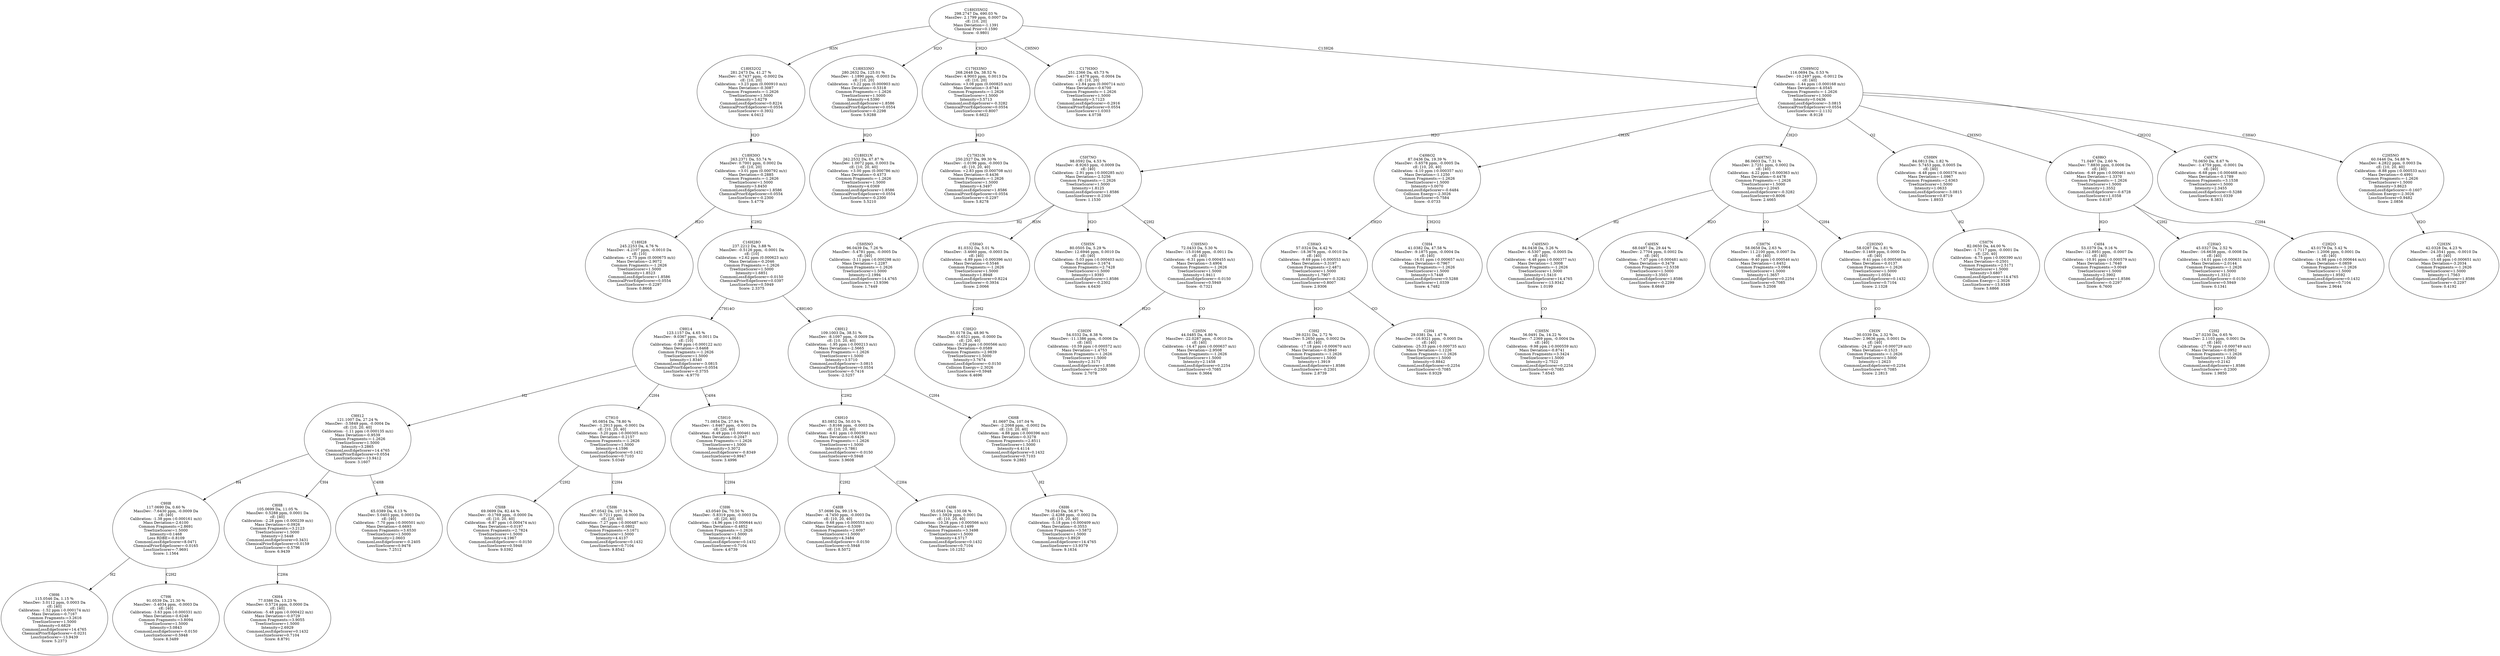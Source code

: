 strict digraph {
v1 [label="C18H28\n245.2253 Da, 4.76 %\nMassDev: -4.2107 ppm, -0.0010 Da\ncE: [10]\nCalibration: +2.75 ppm (0.000675 m/z)\nMass Deviation=-2.9072\nCommon Fragments:=-1.2626\nTreeSizeScorer=1.5000\nIntensity=1.8523\nCommonLossEdgeScorer=1.8586\nChemicalPriorEdgeScorer=0.0554\nLossSizeScorer=-0.2297\nScore: 0.8668"];
v2 [label="C9H6\n115.0546 Da, 1.15 %\nMassDev: 3.0112 ppm, 0.0003 Da\ncE: [40]\nCalibration: -1.52 ppm (-0.000174 m/z)\nMass Deviation=-0.7167\nCommon Fragments:=3.2616\nTreeSizeScorer=1.5000\nIntensity=0.6829\nCommonLossEdgeScorer=14.4765\nChemicalPriorEdgeScorer=-0.0231\nLossSizeScorer=-13.9439\nScore: 5.2373"];
v3 [label="C7H6\n91.0539 Da, 21.30 %\nMassDev: -3.4034 ppm, -0.0003 Da\ncE: [40]\nCalibration: -3.63 ppm (-0.000331 m/z)\nMass Deviation=-0.6248\nCommon Fragments:=3.8094\nTreeSizeScorer=1.5000\nIntensity=3.0843\nCommonLossEdgeScorer=-0.0150\nLossSizeScorer=0.5948\nScore: 8.3489"];
v4 [label="C9H8\n117.0690 Da, 0.60 %\nMassDev: -7.6430 ppm, -0.0009 Da\ncE: [40]\nCalibration: -1.38 ppm (-0.000161 m/z)\nMass Deviation=-2.6100\nCommon Fragments:=2.8691\nTreeSizeScorer=1.5000\nIntensity=0.1468\nLoss RDBE=-0.8109\nCommonLossEdgeScorer=8.0471\nChemicalPriorEdgeScorer=-0.0165\nLossSizeScorer=-7.9691\nScore: 1.1564"];
v5 [label="C6H4\n77.0386 Da, 13.23 %\nMassDev: 0.5724 ppm, 0.0000 Da\ncE: [40]\nCalibration: -5.48 ppm (-0.000422 m/z)\nMass Deviation=-0.0729\nCommon Fragments:=3.9055\nTreeSizeScorer=1.5000\nIntensity=2.6929\nCommonLossEdgeScorer=0.1432\nLossSizeScorer=0.7104\nScore: 8.8791"];
v6 [label="C8H8\n105.0699 Da, 11.05 %\nMassDev: 0.5288 ppm, 0.0001 Da\ncE: [40]\nCalibration: -2.28 ppm (-0.000239 m/z)\nMass Deviation=-0.0926\nCommon Fragments:=3.2123\nTreeSizeScorer=1.5000\nIntensity=2.5448\nCommonLossEdgeScorer=0.3431\nChemicalPriorEdgeScorer=0.0159\nLossSizeScorer=-0.5796\nScore: 6.9439"];
v7 [label="C5H4\n65.0389 Da, 6.13 %\nMassDev: 5.0403 ppm, 0.0003 Da\ncE: [40]\nCalibration: -7.70 ppm (-0.000501 m/z)\nMass Deviation=-0.6693\nCommon Fragments:=3.6530\nTreeSizeScorer=1.5000\nIntensity=2.0603\nCommonLossEdgeScorer=-0.2405\nLossSizeScorer=0.9478\nScore: 7.2512"];
v8 [label="C9H12\n121.1007 Da, 27.24 %\nMassDev: -3.5849 ppm, -0.0004 Da\ncE: [10, 20, 40]\nCalibration: -1.11 ppm (-0.000135 m/z)\nMass Deviation=-0.9539\nCommon Fragments:=-1.2626\nTreeSizeScorer=1.5000\nIntensity=3.2865\nCommonLossEdgeScorer=14.4765\nChemicalPriorEdgeScorer=0.0554\nLossSizeScorer=-13.9412\nScore: 3.1607"];
v9 [label="C5H8\n69.0699 Da, 82.44 %\nMassDev: -0.1769 ppm, -0.0000 Da\ncE: [10, 20, 40]\nCalibration: -6.87 ppm (-0.000474 m/z)\nMass Deviation=-0.0197\nCommon Fragments:=2.7824\nTreeSizeScorer=1.5000\nIntensity=4.1967\nCommonLossEdgeScorer=-0.0150\nLossSizeScorer=0.5948\nScore: 9.0392"];
v10 [label="C5H6\n67.0542 Da, 107.34 %\nMassDev: -0.7211 ppm, -0.0000 Da\ncE: [20, 40]\nCalibration: -7.27 ppm (-0.000487 m/z)\nMass Deviation=-0.0802\nCommon Fragments:=3.1671\nTreeSizeScorer=1.5000\nIntensity=4.4137\nCommonLossEdgeScorer=0.1432\nLossSizeScorer=0.7104\nScore: 9.8542"];
v11 [label="C7H10\n95.0854 Da, 78.80 %\nMassDev: -1.2913 ppm, -0.0001 Da\ncE: [10, 20, 40]\nCalibration: -3.20 ppm (-0.000305 m/z)\nMass Deviation=-0.2157\nCommon Fragments:=-1.2626\nTreeSizeScorer=1.5000\nIntensity=4.1596\nCommonLossEdgeScorer=0.1432\nLossSizeScorer=0.7103\nScore: 5.0349"];
v12 [label="C3H6\n43.0540 Da, 70.50 %\nMassDev: -5.8319 ppm, -0.0003 Da\ncE: [20, 40]\nCalibration: -14.96 ppm (-0.000644 m/z)\nMass Deviation=-0.4852\nCommon Fragments:=-1.2626\nTreeSizeScorer=1.5000\nIntensity=4.0681\nCommonLossEdgeScorer=0.1432\nLossSizeScorer=0.7104\nScore: 4.6739"];
v13 [label="C5H10\n71.0854 Da, 27.94 %\nMassDev: -1.6467 ppm, -0.0001 Da\ncE: [20, 40]\nCalibration: -6.49 ppm (-0.000461 m/z)\nMass Deviation=-0.2047\nCommon Fragments:=-1.2626\nTreeSizeScorer=1.5000\nIntensity=3.3072\nCommonLossEdgeScorer=-0.8349\nLossSizeScorer=0.9947\nScore: 3.4996"];
v14 [label="C9H14\n123.1157 Da, 4.65 %\nMassDev: -9.0367 ppm, -0.0011 Da\ncE: [10]\nCalibration: -0.99 ppm (-0.000122 m/z)\nMass Deviation=-3.6468\nCommon Fragments:=-1.2626\nTreeSizeScorer=1.5000\nIntensity=1.8340\nCommonLossEdgeScorer=-3.0815\nChemicalPriorEdgeScorer=0.0554\nLossSizeScorer=-0.3755\nScore: -4.9770"];
v15 [label="C4H8\n57.0696 Da, 99.15 %\nMassDev: -4.7450 ppm, -0.0003 Da\ncE: [10, 20, 40]\nCalibration: -9.68 ppm (-0.000553 m/z)\nMass Deviation=-0.5309\nCommon Fragments:=2.6097\nTreeSizeScorer=1.5000\nIntensity=4.3484\nCommonLossEdgeScorer=-0.0150\nLossSizeScorer=0.5948\nScore: 8.5072"];
v16 [label="C4H6\n55.0543 Da, 130.08 %\nMassDev: 1.5929 ppm, 0.0001 Da\ncE: [10, 20, 40]\nCalibration: -10.28 ppm (-0.000566 m/z)\nMass Deviation=-0.1499\nCommon Fragments:=3.3498\nTreeSizeScorer=1.5000\nIntensity=4.5717\nCommonLossEdgeScorer=0.1432\nLossSizeScorer=0.7104\nScore: 10.1252"];
v17 [label="C6H10\n83.0852 Da, 50.03 %\nMassDev: -3.8166 ppm, -0.0003 Da\ncE: [10, 20, 40]\nCalibration: -4.61 ppm (-0.000383 m/z)\nMass Deviation=-0.6426\nCommon Fragments:=-1.2626\nTreeSizeScorer=1.5000\nIntensity=3.7861\nCommonLossEdgeScorer=-0.0150\nLossSizeScorer=0.5948\nScore: 3.9608"];
v18 [label="C6H6\n79.0540 Da, 56.97 %\nMassDev: -2.4288 ppm, -0.0002 Da\ncE: [10, 20, 40]\nCalibration: -5.18 ppm (-0.000409 m/z)\nMass Deviation=-0.3553\nCommon Fragments:=3.5872\nTreeSizeScorer=1.5000\nIntensity=3.8929\nCommonLossEdgeScorer=14.4765\nLossSizeScorer=-13.9379\nScore: 9.1634"];
v19 [label="C6H8\n81.0697 Da, 107.04 %\nMassDev: -2.2068 ppm, -0.0002 Da\ncE: [10, 20, 40]\nCalibration: -4.88 ppm (-0.000396 m/z)\nMass Deviation=-0.3278\nCommon Fragments:=2.8511\nTreeSizeScorer=1.5000\nIntensity=4.4114\nCommonLossEdgeScorer=0.1432\nLossSizeScorer=0.7103\nScore: 9.2883"];
v20 [label="C8H12\n109.1003 Da, 38.51 %\nMassDev: -8.1097 ppm, -0.0009 Da\ncE: [10, 20, 40]\nCalibration: -1.95 ppm (-0.000213 m/z)\nMass Deviation=-2.5665\nCommon Fragments:=-1.2626\nTreeSizeScorer=1.5000\nIntensity=3.5710\nCommonLossEdgeScorer=-3.0815\nChemicalPriorEdgeScorer=0.0554\nLossSizeScorer=-0.7416\nScore: -2.5257"];
v21 [label="C16H28O\n237.2212 Da, 3.88 %\nMassDev: -0.5126 ppm, -0.0001 Da\ncE: [10]\nCalibration: +2.62 ppm (0.000623 m/z)\nMass Deviation=-0.2046\nCommon Fragments:=-1.2626\nTreeSizeScorer=1.5000\nIntensity=1.6851\nCommonLossEdgeScorer=-0.0150\nChemicalPriorEdgeScorer=0.0397\nLossSizeScorer=0.5949\nScore: 2.3375"];
v22 [label="C18H30O\n263.2371 Da, 53.74 %\nMassDev: 0.7001 ppm, 0.0002 Da\ncE: [10, 20]\nCalibration: +3.01 ppm (0.000792 m/z)\nMass Deviation=-0.2885\nCommon Fragments:=-1.2626\nTreeSizeScorer=1.5000\nIntensity=3.8450\nCommonLossEdgeScorer=1.8586\nChemicalPriorEdgeScorer=0.0554\nLossSizeScorer=-0.2300\nScore: 5.4779"];
v23 [label="C18H32O2\n281.2473 Da, 41.27 %\nMassDev: -0.7437 ppm, -0.0002 Da\ncE: [10, 20]\nCalibration: +3.23 ppm (0.000910 m/z)\nMass Deviation=-0.3087\nCommon Fragments:=-1.2626\nTreeSizeScorer=1.5000\nIntensity=3.6279\nCommonLossEdgeScorer=0.8224\nChemicalPriorEdgeScorer=0.0554\nLossSizeScorer=-0.3932\nScore: 4.0412"];
v24 [label="C18H31N\n262.2532 Da, 67.87 %\nMassDev: 1.0072 ppm, 0.0003 Da\ncE: [10, 20, 40]\nCalibration: +3.00 ppm (0.000786 m/z)\nMass Deviation=-0.4373\nCommon Fragments:=-1.2626\nTreeSizeScorer=1.5000\nIntensity=4.0369\nCommonLossEdgeScorer=1.8586\nChemicalPriorEdgeScorer=0.0554\nLossSizeScorer=-0.2300\nScore: 5.5210"];
v25 [label="C18H33NO\n280.2632 Da, 125.01 %\nMassDev: -1.1890 ppm, -0.0003 Da\ncE: [10, 20]\nCalibration: +3.22 ppm (0.000903 m/z)\nMass Deviation=-0.5318\nCommon Fragments:=-1.2626\nTreeSizeScorer=1.5000\nIntensity=4.5390\nCommonLossEdgeScorer=1.8586\nChemicalPriorEdgeScorer=0.0554\nLossSizeScorer=-0.2298\nScore: 5.9288"];
v26 [label="C17H31N\n250.2527 Da, 99.30 %\nMassDev: -1.0196 ppm, -0.0003 Da\ncE: [10, 20, 40]\nCalibration: +2.83 ppm (0.000708 m/z)\nMass Deviation=-0.4436\nCommon Fragments:=-1.2626\nTreeSizeScorer=1.5000\nIntensity=4.3497\nCommonLossEdgeScorer=1.8586\nChemicalPriorEdgeScorer=0.0554\nLossSizeScorer=-0.2297\nScore: 5.8278"];
v27 [label="C17H33NO\n268.2648 Da, 38.52 %\nMassDev: 4.9003 ppm, 0.0013 Da\ncE: [10, 20]\nCalibration: +3.08 ppm (0.000825 m/z)\nMass Deviation=-3.6744\nCommon Fragments:=-1.2626\nTreeSizeScorer=1.5000\nIntensity=3.5713\nCommonLossEdgeScorer=-0.3282\nChemicalPriorEdgeScorer=0.0554\nLossSizeScorer=0.8007\nScore: 0.6622"];
v28 [label="C17H30O\n251.2366 Da, 45.73 %\nMassDev: -1.4378 ppm, -0.0004 Da\ncE: [10, 20]\nCalibration: +2.84 ppm (0.000714 m/z)\nMass Deviation=-0.6700\nCommon Fragments:=-1.2626\nTreeSizeScorer=1.5000\nIntensity=3.7123\nCommonLossEdgeScorer=-0.2916\nChemicalPriorEdgeScorer=0.0554\nLossSizeScorer=1.0303\nScore: 4.0738"];
v29 [label="C5H5NO\n96.0439 Da, 7.26 %\nMassDev: -5.4781 ppm, -0.0005 Da\ncE: [40]\nCalibration: -3.11 ppm (-0.000298 m/z)\nMass Deviation=-1.2287\nCommon Fragments:=-1.2626\nTreeSizeScorer=1.5000\nIntensity=2.1994\nCommonLossEdgeScorer=14.4765\nLossSizeScorer=-13.9396\nScore: 1.7449"];
v30 [label="C3H2O\n55.0178 Da, 48.90 %\nMassDev: -0.6521 ppm, -0.0000 Da\ncE: [20, 40]\nCalibration: -10.29 ppm (-0.000566 m/z)\nMass Deviation=-0.0589\nCommon Fragments:=2.9839\nTreeSizeScorer=1.5000\nIntensity=3.7674\nCommonLossEdgeScorer=-0.0150\nCollision Energy=-2.3026\nLossSizeScorer=0.5948\nScore: 6.4696"];
v31 [label="C5H4O\n81.0332 Da, 5.01 %\nMassDev: -3.4660 ppm, -0.0003 Da\ncE: [40]\nCalibration: -4.89 ppm (-0.000396 m/z)\nMass Deviation=-0.5546\nCommon Fragments:=-1.2626\nTreeSizeScorer=1.5000\nIntensity=1.8948\nCommonLossEdgeScorer=0.8224\nLossSizeScorer=-0.3934\nScore: 2.0066"];
v32 [label="C5H5N\n80.0505 Da, 5.29 %\nMassDev: 12.6946 ppm, 0.0010 Da\ncE: [40]\nCalibration: -5.03 ppm (-0.000403 m/z)\nMass Deviation=-3.1674\nCommon Fragments:=2.7428\nTreeSizeScorer=1.5000\nIntensity=1.9393\nCommonLossEdgeScorer=1.8586\nLossSizeScorer=-0.2302\nScore: 4.6430"];
v33 [label="C3H3N\n54.0332 Da, 8.38 %\nMassDev: -11.1386 ppm, -0.0006 Da\ncE: [40]\nCalibration: -10.59 ppm (-0.000572 m/z)\nMass Deviation=-1.4753\nCommon Fragments:=-1.2626\nTreeSizeScorer=1.5000\nIntensity=2.3171\nCommonLossEdgeScorer=1.8586\nLossSizeScorer=-0.2300\nScore: 2.7078"];
v34 [label="C2H5N\n44.0485 Da, 6.80 %\nMassDev: -22.0287 ppm, -0.0010 Da\ncE: [40]\nCalibration: -14.47 ppm (-0.000637 m/z)\nMass Deviation=-2.9508\nCommon Fragments:=-1.2626\nTreeSizeScorer=1.5000\nIntensity=2.1458\nCommonLossEdgeScorer=0.2254\nLossSizeScorer=0.7085\nScore: 0.3664"];
v35 [label="C3H5NO\n72.0433 Da, 5.30 %\nMassDev: -15.0166 ppm, -0.0011 Da\ncE: [40]\nCalibration: -6.31 ppm (-0.000455 m/z)\nMass Deviation=-3.4904\nCommon Fragments:=-1.2626\nTreeSizeScorer=1.5000\nIntensity=1.9411\nCommonLossEdgeScorer=-0.0150\nLossSizeScorer=0.5949\nScore: -0.7321"];
v36 [label="C5H7NO\n98.0592 Da, 4.53 %\nMassDev: -8.9263 ppm, -0.0009 Da\ncE: [40]\nCalibration: -2.91 ppm (-0.000285 m/z)\nMass Deviation=-2.5256\nCommon Fragments:=-1.2626\nTreeSizeScorer=1.5000\nIntensity=1.8125\nCommonLossEdgeScorer=1.8586\nLossSizeScorer=-0.2300\nScore: 1.1530"];
v37 [label="C3H2\n39.0231 Da, 2.72 %\nMassDev: 5.2650 ppm, 0.0002 Da\ncE: [40]\nCalibration: -17.18 ppm (-0.000670 m/z)\nMass Deviation=-0.3840\nCommon Fragments:=-1.2626\nTreeSizeScorer=1.5000\nIntensity=1.3919\nCommonLossEdgeScorer=1.8586\nLossSizeScorer=-0.2301\nScore: 2.8739"];
v38 [label="C2H4\n29.0381 Da, 1.47 %\nMassDev: -16.9321 ppm, -0.0005 Da\ncE: [40]\nCalibration: -25.33 ppm (-0.000735 m/z)\nMass Deviation=-1.1226\nCommon Fragments:=-1.2626\nTreeSizeScorer=1.5000\nIntensity=0.8842\nCommonLossEdgeScorer=0.2254\nLossSizeScorer=0.7085\nScore: 0.9329"];
v39 [label="C3H4O\n57.0324 Da, 4.42 %\nMassDev: -18.3676 ppm, -0.0010 Da\ncE: [40]\nCalibration: -9.69 ppm (-0.000553 m/z)\nMass Deviation=-3.3197\nCommon Fragments:=2.4871\nTreeSizeScorer=1.5000\nIntensity=1.7907\nCommonLossEdgeScorer=-0.3282\nLossSizeScorer=0.8007\nScore: 2.9306"];
v40 [label="C3H4\n41.0382 Da, 47.58 %\nMassDev: -9.1875 ppm, -0.0004 Da\ncE: [40]\nCalibration: -16.01 ppm (-0.000657 m/z)\nMass Deviation=-0.7967\nCommon Fragments:=-1.2626\nTreeSizeScorer=1.5000\nIntensity=3.7448\nCommonLossEdgeScorer=0.5288\nLossSizeScorer=1.0339\nScore: 4.7482"];
v41 [label="C4H6O2\n87.0436 Da, 19.39 %\nMassDev: -5.6578 ppm, -0.0005 Da\ncE: [10, 20, 40]\nCalibration: -4.10 ppm (-0.000357 m/z)\nMass Deviation=-1.1250\nCommon Fragments:=-1.2626\nTreeSizeScorer=1.5000\nIntensity=3.0070\nCommonLossEdgeScorer=-0.6484\nCollision Energy=-2.3026\nLossSizeScorer=0.7584\nScore: -0.0733"];
v42 [label="C3H5N\n56.0491 Da, 14.22 %\nMassDev: -7.2369 ppm, -0.0004 Da\ncE: [40]\nCalibration: -9.98 ppm (-0.000559 m/z)\nMass Deviation=-0.8741\nCommon Fragments:=3.3424\nTreeSizeScorer=1.5000\nIntensity=2.7522\nCommonLossEdgeScorer=0.2254\nLossSizeScorer=0.7085\nScore: 7.6545"];
v43 [label="C4H5NO\n84.0438 Da, 3.26 %\nMassDev: -6.5307 ppm, -0.0005 Da\ncE: [40]\nCalibration: -4.48 ppm (-0.000377 m/z)\nMass Deviation=-1.3008\nCommon Fragments:=-1.2626\nTreeSizeScorer=1.5000\nIntensity=1.5410\nCommonLossEdgeScorer=14.4765\nLossSizeScorer=-13.9342\nScore: 1.0199"];
v44 [label="C4H5N\n68.0497 Da, 29.44 %\nMassDev: 2.7704 ppm, 0.0002 Da\ncE: [40]\nCalibration: -7.07 ppm (-0.000481 m/z)\nMass Deviation=-0.3479\nCommon Fragments:=2.5338\nTreeSizeScorer=1.5000\nIntensity=3.3503\nCommonLossEdgeScorer=1.8586\nLossSizeScorer=-0.2299\nScore: 8.6649"];
v45 [label="C3H7N\n58.0658 Da, 2.63 %\nMassDev: 11.2100 ppm, 0.0007 Da\ncE: [40]\nCalibration: -9.40 ppm (-0.000546 m/z)\nMass Deviation=-1.6452\nCommon Fragments:=3.0964\nTreeSizeScorer=1.5000\nIntensity=1.3657\nCommonLossEdgeScorer=0.2254\nLossSizeScorer=0.7085\nScore: 5.2508"];
v46 [label="CH3N\n30.0339 Da, 2.32 %\nMassDev: 2.9636 ppm, 0.0001 Da\ncE: [40]\nCalibration: -24.27 ppm (-0.000729 m/z)\nMass Deviation=-0.1523\nCommon Fragments:=-1.2626\nTreeSizeScorer=1.5000\nIntensity=1.2623\nCommonLossEdgeScorer=0.2254\nLossSizeScorer=0.7085\nScore: 2.2813"];
v47 [label="C2H3NO\n58.0287 Da, 1.81 %\nMassDev: 0.1469 ppm, 0.0000 Da\ncE: [40]\nCalibration: -9.41 ppm (-0.000546 m/z)\nMass Deviation=-0.0137\nCommon Fragments:=-1.2626\nTreeSizeScorer=1.5000\nIntensity=1.0554\nCommonLossEdgeScorer=0.1432\nLossSizeScorer=0.7104\nScore: 2.1328"];
v48 [label="C4H7NO\n86.0603 Da, 7.31 %\nMassDev: 2.7251 ppm, 0.0002 Da\ncE: [40]\nCalibration: -4.22 ppm (-0.000363 m/z)\nMass Deviation=-0.4478\nCommon Fragments:=-1.2626\nTreeSizeScorer=1.5000\nIntensity=2.2045\nCommonLossEdgeScorer=-0.3282\nLossSizeScorer=0.8006\nScore: 2.4665"];
v49 [label="C5H7N\n82.0650 Da, 44.00 %\nMassDev: -1.7117 ppm, -0.0001 Da\ncE: [20, 40]\nCalibration: -4.75 ppm (-0.000390 m/z)\nMass Deviation=-0.2501\nCommon Fragments:=2.5171\nTreeSizeScorer=1.5000\nIntensity=3.6807\nCommonLossEdgeScorer=14.4765\nCollision Energy=-2.3026\nLossSizeScorer=-13.9349\nScore: 5.6866"];
v50 [label="C5H9N\n84.0813 Da, 1.82 %\nMassDev: 5.7453 ppm, 0.0005 Da\ncE: [40]\nCalibration: -4.48 ppm (-0.000376 m/z)\nMass Deviation=-1.0967\nCommon Fragments:=2.6363\nTreeSizeScorer=1.5000\nIntensity=1.0633\nCommonLossEdgeScorer=-3.0815\nLossSizeScorer=0.8719\nScore: 1.8933"];
v51 [label="C4H4\n53.0379 Da, 9.16 %\nMassDev: -12.8951 ppm, -0.0007 Da\ncE: [40]\nCalibration: -10.91 ppm (-0.000579 m/z)\nMass Deviation=-1.7640\nCommon Fragments:=3.0049\nTreeSizeScorer=1.5000\nIntensity=2.3902\nCommonLossEdgeScorer=1.8586\nLossSizeScorer=-0.2297\nScore: 6.7600"];
v52 [label="C2H2\n27.0230 Da, 0.65 %\nMassDev: 2.1103 ppm, 0.0001 Da\ncE: [40]\nCalibration: -27.70 ppm (-0.000749 m/z)\nMass Deviation=-0.0952\nCommon Fragments:=-1.2626\nTreeSizeScorer=1.5000\nIntensity=0.2142\nCommonLossEdgeScorer=1.8586\nLossSizeScorer=-0.2300\nScore: 1.9850"];
v53 [label="C2H4O\n45.0327 Da, 2.52 %\nMassDev: -16.6638 ppm, -0.0008 Da\ncE: [40]\nCalibration: -14.01 ppm (-0.000631 m/z)\nMass Deviation=-2.0144\nCommon Fragments:=-1.2626\nTreeSizeScorer=1.5000\nIntensity=1.3312\nCommonLossEdgeScorer=-0.0150\nLossSizeScorer=0.5949\nScore: 0.1341"];
v54 [label="C2H2O\n43.0179 Da, 5.42 %\nMassDev: 1.2006 ppm, 0.0001 Da\ncE: [40]\nCalibration: -14.98 ppm (-0.000644 m/z)\nMass Deviation=-0.0859\nCommon Fragments:=-1.2626\nTreeSizeScorer=1.5000\nIntensity=1.9592\nCommonLossEdgeScorer=0.1432\nLossSizeScorer=0.7104\nScore: 2.9644"];
v55 [label="C4H6O\n71.0497 Da, 2.60 %\nMassDev: 7.8830 ppm, 0.0006 Da\ncE: [40]\nCalibration: -6.49 ppm (-0.000461 m/z)\nMass Deviation=-1.3370\nCommon Fragments:=-1.2626\nTreeSizeScorer=1.5000\nIntensity=1.3552\nCommonLossEdgeScorer=-0.6728\nLossSizeScorer=1.0358\nScore: 0.6187"];
v56 [label="C4H7N\n70.0650 Da, 8.67 %\nMassDev: -1.4759 ppm, -0.0001 Da\ncE: [40]\nCalibration: -6.68 ppm (-0.000468 m/z)\nMass Deviation=-0.1789\nCommon Fragments:=3.1538\nTreeSizeScorer=1.5000\nIntensity=2.3455\nCommonLossEdgeScorer=0.5288\nLossSizeScorer=1.0339\nScore: 8.3831"];
v57 [label="C2H3N\n42.0328 Da, 4.23 %\nMassDev: -24.3541 ppm, -0.0010 Da\ncE: [40]\nCalibration: -15.48 ppm (-0.000651 m/z)\nMass Deviation=-3.2034\nCommon Fragments:=-1.2626\nTreeSizeScorer=1.5000\nIntensity=1.7563\nCommonLossEdgeScorer=1.8586\nLossSizeScorer=-0.2297\nScore: 0.4192"];
v58 [label="C2H5NO\n60.0446 Da, 54.88 %\nMassDev: 4.2822 ppm, 0.0003 Da\ncE: [10, 20, 40]\nCalibration: -8.88 ppm (-0.000533 m/z)\nMass Deviation=-0.4991\nCommon Fragments:=-1.2626\nTreeSizeScorer=1.5000\nIntensity=3.8623\nCommonLossEdgeScorer=-0.1607\nCollision Energy=-2.3026\nLossSizeScorer=0.9482\nScore: 2.0856"];
v59 [label="C5H9NO2\n116.0694 Da, 0.53 %\nMassDev: -10.2497 ppm, -0.0012 Da\ncE: [40]\nCalibration: -1.44 ppm (-0.000168 m/z)\nMass Deviation=-4.0545\nCommon Fragments:=-1.2626\nTreeSizeScorer=1.5000\nIntensity=0.0436\nCommonLossEdgeScorer=-3.0815\nChemicalPriorEdgeScorer=0.0554\nLossSizeScorer=-2.1132\nScore: -8.9128"];
v60 [label="C18H35NO2\n298.2747 Da, 690.03 %\nMassDev: 2.1799 ppm, 0.0007 Da\ncE: [10, 20]\nMass Deviation=-1.1391\nChemical Prior=0.1590\nScore: -0.9801"];
v22 -> v1 [label="H2O"];
v4 -> v2 [label="H2"];
v4 -> v3 [label="C2H2"];
v8 -> v4 [label="H4"];
v6 -> v5 [label="C2H4"];
v8 -> v6 [label="CH4"];
v8 -> v7 [label="C4H8"];
v14 -> v8 [label="H2"];
v11 -> v9 [label="C2H2"];
v11 -> v10 [label="C2H4"];
v14 -> v11 [label="C2H4"];
v13 -> v12 [label="C2H4"];
v14 -> v13 [label="C4H4"];
v21 -> v14 [label="C7H14O"];
v17 -> v15 [label="C2H2"];
v17 -> v16 [label="C2H4"];
v20 -> v17 [label="C2H2"];
v19 -> v18 [label="H2"];
v20 -> v19 [label="C2H4"];
v21 -> v20 [label="C8H16O"];
v22 -> v21 [label="C2H2"];
v23 -> v22 [label="H2O"];
v60 -> v23 [label="H3N"];
v25 -> v24 [label="H2O"];
v60 -> v25 [label="H2O"];
v27 -> v26 [label="H2O"];
v60 -> v27 [label="CH2O"];
v60 -> v28 [label="CH5NO"];
v36 -> v29 [label="H2"];
v31 -> v30 [label="C2H2"];
v36 -> v31 [label="H3N"];
v36 -> v32 [label="H2O"];
v35 -> v33 [label="H2O"];
v35 -> v34 [label="CO"];
v36 -> v35 [label="C2H2"];
v59 -> v36 [label="H2O"];
v39 -> v37 [label="H2O"];
v39 -> v38 [label="CO"];
v41 -> v39 [label="CH2O"];
v41 -> v40 [label="CH2O2"];
v59 -> v41 [label="CH3N"];
v43 -> v42 [label="CO"];
v48 -> v43 [label="H2"];
v48 -> v44 [label="H2O"];
v48 -> v45 [label="CO"];
v47 -> v46 [label="CO"];
v48 -> v47 [label="C2H4"];
v59 -> v48 [label="CH2O"];
v50 -> v49 [label="H2"];
v59 -> v50 [label="O2"];
v55 -> v51 [label="H2O"];
v53 -> v52 [label="H2O"];
v55 -> v53 [label="C2H2"];
v55 -> v54 [label="C2H4"];
v59 -> v55 [label="CH3NO"];
v59 -> v56 [label="CH2O2"];
v58 -> v57 [label="H2O"];
v59 -> v58 [label="C3H4O"];
v60 -> v59 [label="C13H26"];
}
